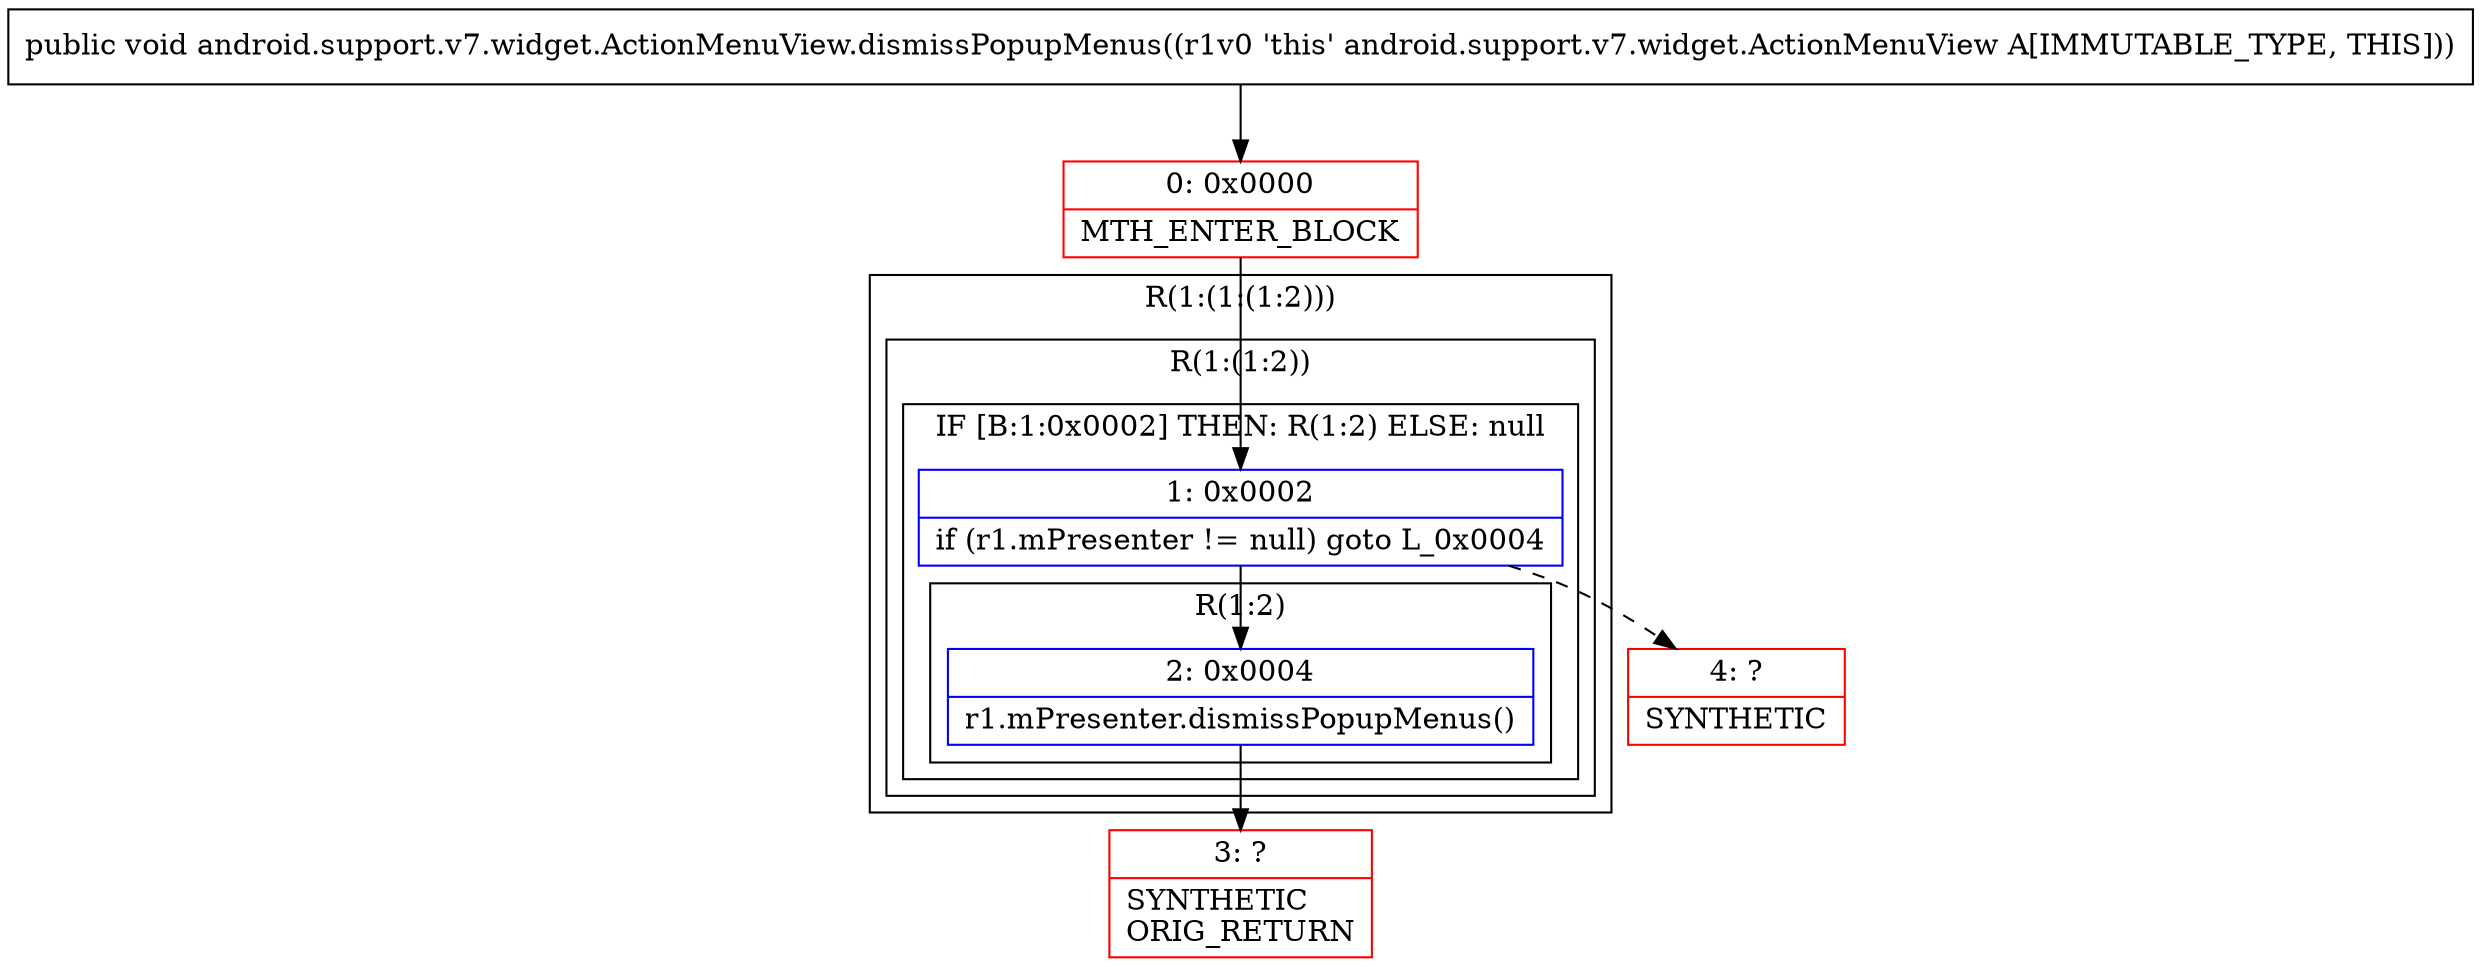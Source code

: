 digraph "CFG forandroid.support.v7.widget.ActionMenuView.dismissPopupMenus()V" {
subgraph cluster_Region_576793820 {
label = "R(1:(1:(1:2)))";
node [shape=record,color=blue];
subgraph cluster_Region_1277866691 {
label = "R(1:(1:2))";
node [shape=record,color=blue];
subgraph cluster_IfRegion_1087098540 {
label = "IF [B:1:0x0002] THEN: R(1:2) ELSE: null";
node [shape=record,color=blue];
Node_1 [shape=record,label="{1\:\ 0x0002|if (r1.mPresenter != null) goto L_0x0004\l}"];
subgraph cluster_Region_1658431637 {
label = "R(1:2)";
node [shape=record,color=blue];
Node_2 [shape=record,label="{2\:\ 0x0004|r1.mPresenter.dismissPopupMenus()\l}"];
}
}
}
}
Node_0 [shape=record,color=red,label="{0\:\ 0x0000|MTH_ENTER_BLOCK\l}"];
Node_3 [shape=record,color=red,label="{3\:\ ?|SYNTHETIC\lORIG_RETURN\l}"];
Node_4 [shape=record,color=red,label="{4\:\ ?|SYNTHETIC\l}"];
MethodNode[shape=record,label="{public void android.support.v7.widget.ActionMenuView.dismissPopupMenus((r1v0 'this' android.support.v7.widget.ActionMenuView A[IMMUTABLE_TYPE, THIS])) }"];
MethodNode -> Node_0;
Node_1 -> Node_2;
Node_1 -> Node_4[style=dashed];
Node_2 -> Node_3;
Node_0 -> Node_1;
}

